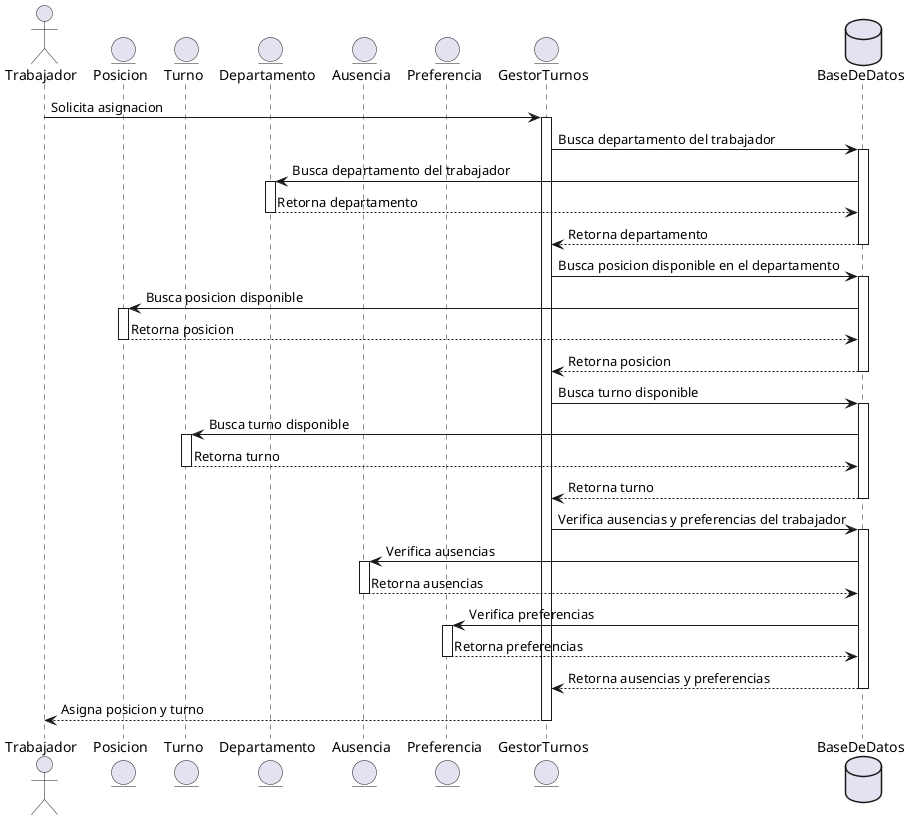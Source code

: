 @startuml
actor Trabajador
entity Posicion
entity Turno
entity Departamento
entity Ausencia
entity Preferencia
entity GestorTurnos
database BaseDeDatos

Trabajador -> GestorTurnos: Solicita asignacion
activate GestorTurnos

GestorTurnos -> BaseDeDatos: Busca departamento del trabajador
activate BaseDeDatos

BaseDeDatos -> Departamento: Busca departamento del trabajador
activate Departamento

Departamento --> BaseDeDatos: Retorna departamento
deactivate Departamento

BaseDeDatos --> GestorTurnos: Retorna departamento
deactivate BaseDeDatos

GestorTurnos -> BaseDeDatos: Busca posicion disponible en el departamento
activate BaseDeDatos

BaseDeDatos -> Posicion: Busca posicion disponible
activate Posicion

Posicion --> BaseDeDatos: Retorna posicion
deactivate Posicion

BaseDeDatos --> GestorTurnos: Retorna posicion
deactivate BaseDeDatos

GestorTurnos -> BaseDeDatos: Busca turno disponible
activate BaseDeDatos

BaseDeDatos -> Turno: Busca turno disponible
activate Turno

Turno --> BaseDeDatos: Retorna turno
deactivate Turno

BaseDeDatos --> GestorTurnos: Retorna turno
deactivate BaseDeDatos

GestorTurnos -> BaseDeDatos: Verifica ausencias y preferencias del trabajador
activate BaseDeDatos

BaseDeDatos -> Ausencia: Verifica ausencias
activate Ausencia

Ausencia --> BaseDeDatos: Retorna ausencias
deactivate Ausencia

BaseDeDatos -> Preferencia: Verifica preferencias
activate Preferencia

Preferencia --> BaseDeDatos: Retorna preferencias
deactivate Preferencia

BaseDeDatos --> GestorTurnos: Retorna ausencias y preferencias
deactivate BaseDeDatos

GestorTurnos --> Trabajador: Asigna posicion y turno
deactivate GestorTurnos

@enduml